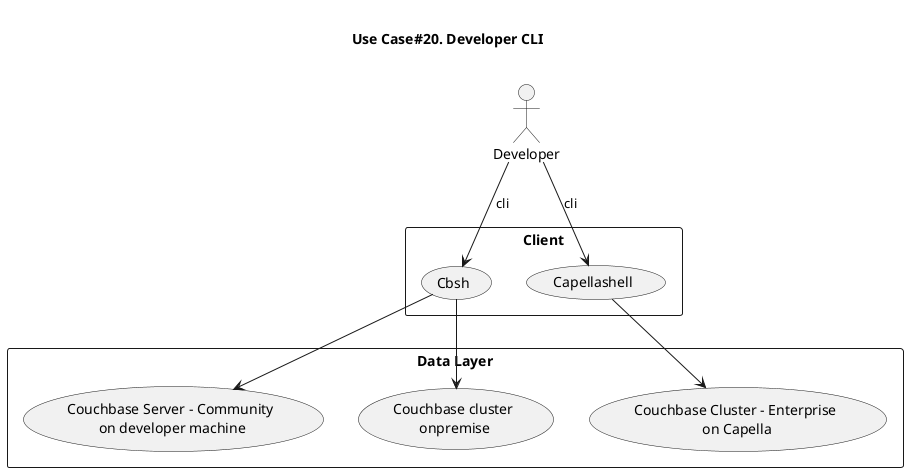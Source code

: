 @startuml PlaygroundDeveloperCLI
title \nUse Case#20. Developer CLI\n
skinparam Style strict
skinparam lifelineStrategy solid

actor Developer
rectangle Client {
    usecase Cbsh as UC1
    usecase Capellashell as UC2
}
rectangle "Data Layer" {
    usecase (Couchbase Cluster - Enterprise\n on Capella) as UC3
}
rectangle "Data Layer" {
    usecase (Couchbase Server - Community\n on developer machine) as UC4
}
rectangle "Data Layer" {
    usecase (Couchbase cluster\n onpremise) as UC5
}
Developer --> UC1 : cli
Developer --> UC2 : cli
UC2 --> UC3
UC1 --> UC4
UC1 --> UC5

@enduml